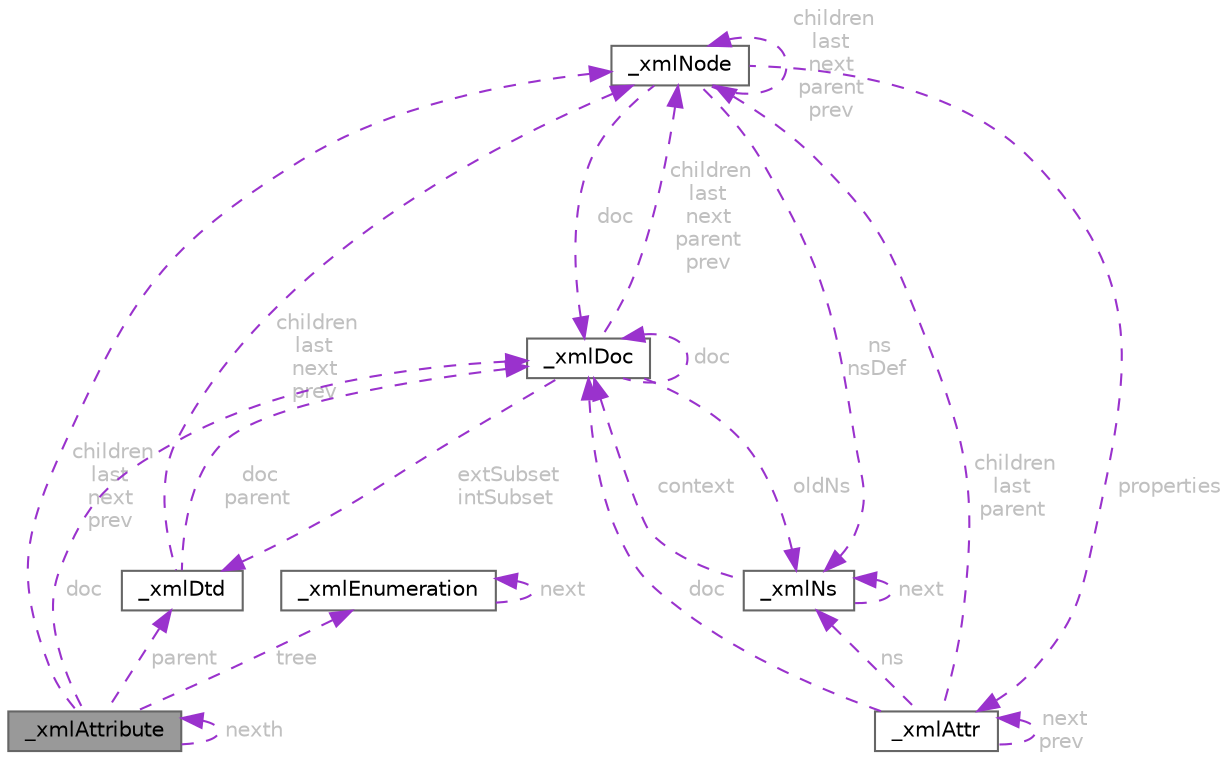 digraph "_xmlAttribute"
{
 // LATEX_PDF_SIZE
  bgcolor="transparent";
  edge [fontname=Helvetica,fontsize=10,labelfontname=Helvetica,labelfontsize=10];
  node [fontname=Helvetica,fontsize=10,shape=box,height=0.2,width=0.4];
  Node1 [label="_xmlAttribute",height=0.2,width=0.4,color="gray40", fillcolor="grey60", style="filled", fontcolor="black",tooltip=" "];
  Node2 -> Node1 [dir="back",color="darkorchid3",style="dashed",label=" children\nlast\nnext\nprev",fontcolor="grey" ];
  Node2 [label="_xmlNode",height=0.2,width=0.4,color="gray40", fillcolor="white", style="filled",URL="$struct__xml_node.html",tooltip=" "];
  Node2 -> Node2 [dir="back",color="darkorchid3",style="dashed",label=" children\nlast\nnext\nparent\nprev",fontcolor="grey" ];
  Node3 -> Node2 [dir="back",color="darkorchid3",style="dashed",label=" doc",fontcolor="grey" ];
  Node3 [label="_xmlDoc",height=0.2,width=0.4,color="gray40", fillcolor="white", style="filled",URL="$struct__xml_doc.html",tooltip=" "];
  Node2 -> Node3 [dir="back",color="darkorchid3",style="dashed",label=" children\nlast\nnext\nparent\nprev",fontcolor="grey" ];
  Node3 -> Node3 [dir="back",color="darkorchid3",style="dashed",label=" doc",fontcolor="grey" ];
  Node4 -> Node3 [dir="back",color="darkorchid3",style="dashed",label=" extSubset\nintSubset",fontcolor="grey" ];
  Node4 [label="_xmlDtd",height=0.2,width=0.4,color="gray40", fillcolor="white", style="filled",URL="$struct__xml_dtd.html",tooltip=" "];
  Node2 -> Node4 [dir="back",color="darkorchid3",style="dashed",label=" children\nlast\nnext\nprev",fontcolor="grey" ];
  Node3 -> Node4 [dir="back",color="darkorchid3",style="dashed",label=" doc\nparent",fontcolor="grey" ];
  Node5 -> Node3 [dir="back",color="darkorchid3",style="dashed",label=" oldNs",fontcolor="grey" ];
  Node5 [label="_xmlNs",height=0.2,width=0.4,color="gray40", fillcolor="white", style="filled",URL="$struct__xml_ns.html",tooltip=" "];
  Node5 -> Node5 [dir="back",color="darkorchid3",style="dashed",label=" next",fontcolor="grey" ];
  Node3 -> Node5 [dir="back",color="darkorchid3",style="dashed",label=" context",fontcolor="grey" ];
  Node5 -> Node2 [dir="back",color="darkorchid3",style="dashed",label=" ns\nnsDef",fontcolor="grey" ];
  Node6 -> Node2 [dir="back",color="darkorchid3",style="dashed",label=" properties",fontcolor="grey" ];
  Node6 [label="_xmlAttr",height=0.2,width=0.4,color="gray40", fillcolor="white", style="filled",URL="$struct__xml_attr.html",tooltip=" "];
  Node2 -> Node6 [dir="back",color="darkorchid3",style="dashed",label=" children\nlast\nparent",fontcolor="grey" ];
  Node6 -> Node6 [dir="back",color="darkorchid3",style="dashed",label=" next\nprev",fontcolor="grey" ];
  Node3 -> Node6 [dir="back",color="darkorchid3",style="dashed",label=" doc",fontcolor="grey" ];
  Node5 -> Node6 [dir="back",color="darkorchid3",style="dashed",label=" ns",fontcolor="grey" ];
  Node4 -> Node1 [dir="back",color="darkorchid3",style="dashed",label=" parent",fontcolor="grey" ];
  Node3 -> Node1 [dir="back",color="darkorchid3",style="dashed",label=" doc",fontcolor="grey" ];
  Node1 -> Node1 [dir="back",color="darkorchid3",style="dashed",label=" nexth",fontcolor="grey" ];
  Node7 -> Node1 [dir="back",color="darkorchid3",style="dashed",label=" tree",fontcolor="grey" ];
  Node7 [label="_xmlEnumeration",height=0.2,width=0.4,color="gray40", fillcolor="white", style="filled",URL="$struct__xml_enumeration.html",tooltip=" "];
  Node7 -> Node7 [dir="back",color="darkorchid3",style="dashed",label=" next",fontcolor="grey" ];
}
